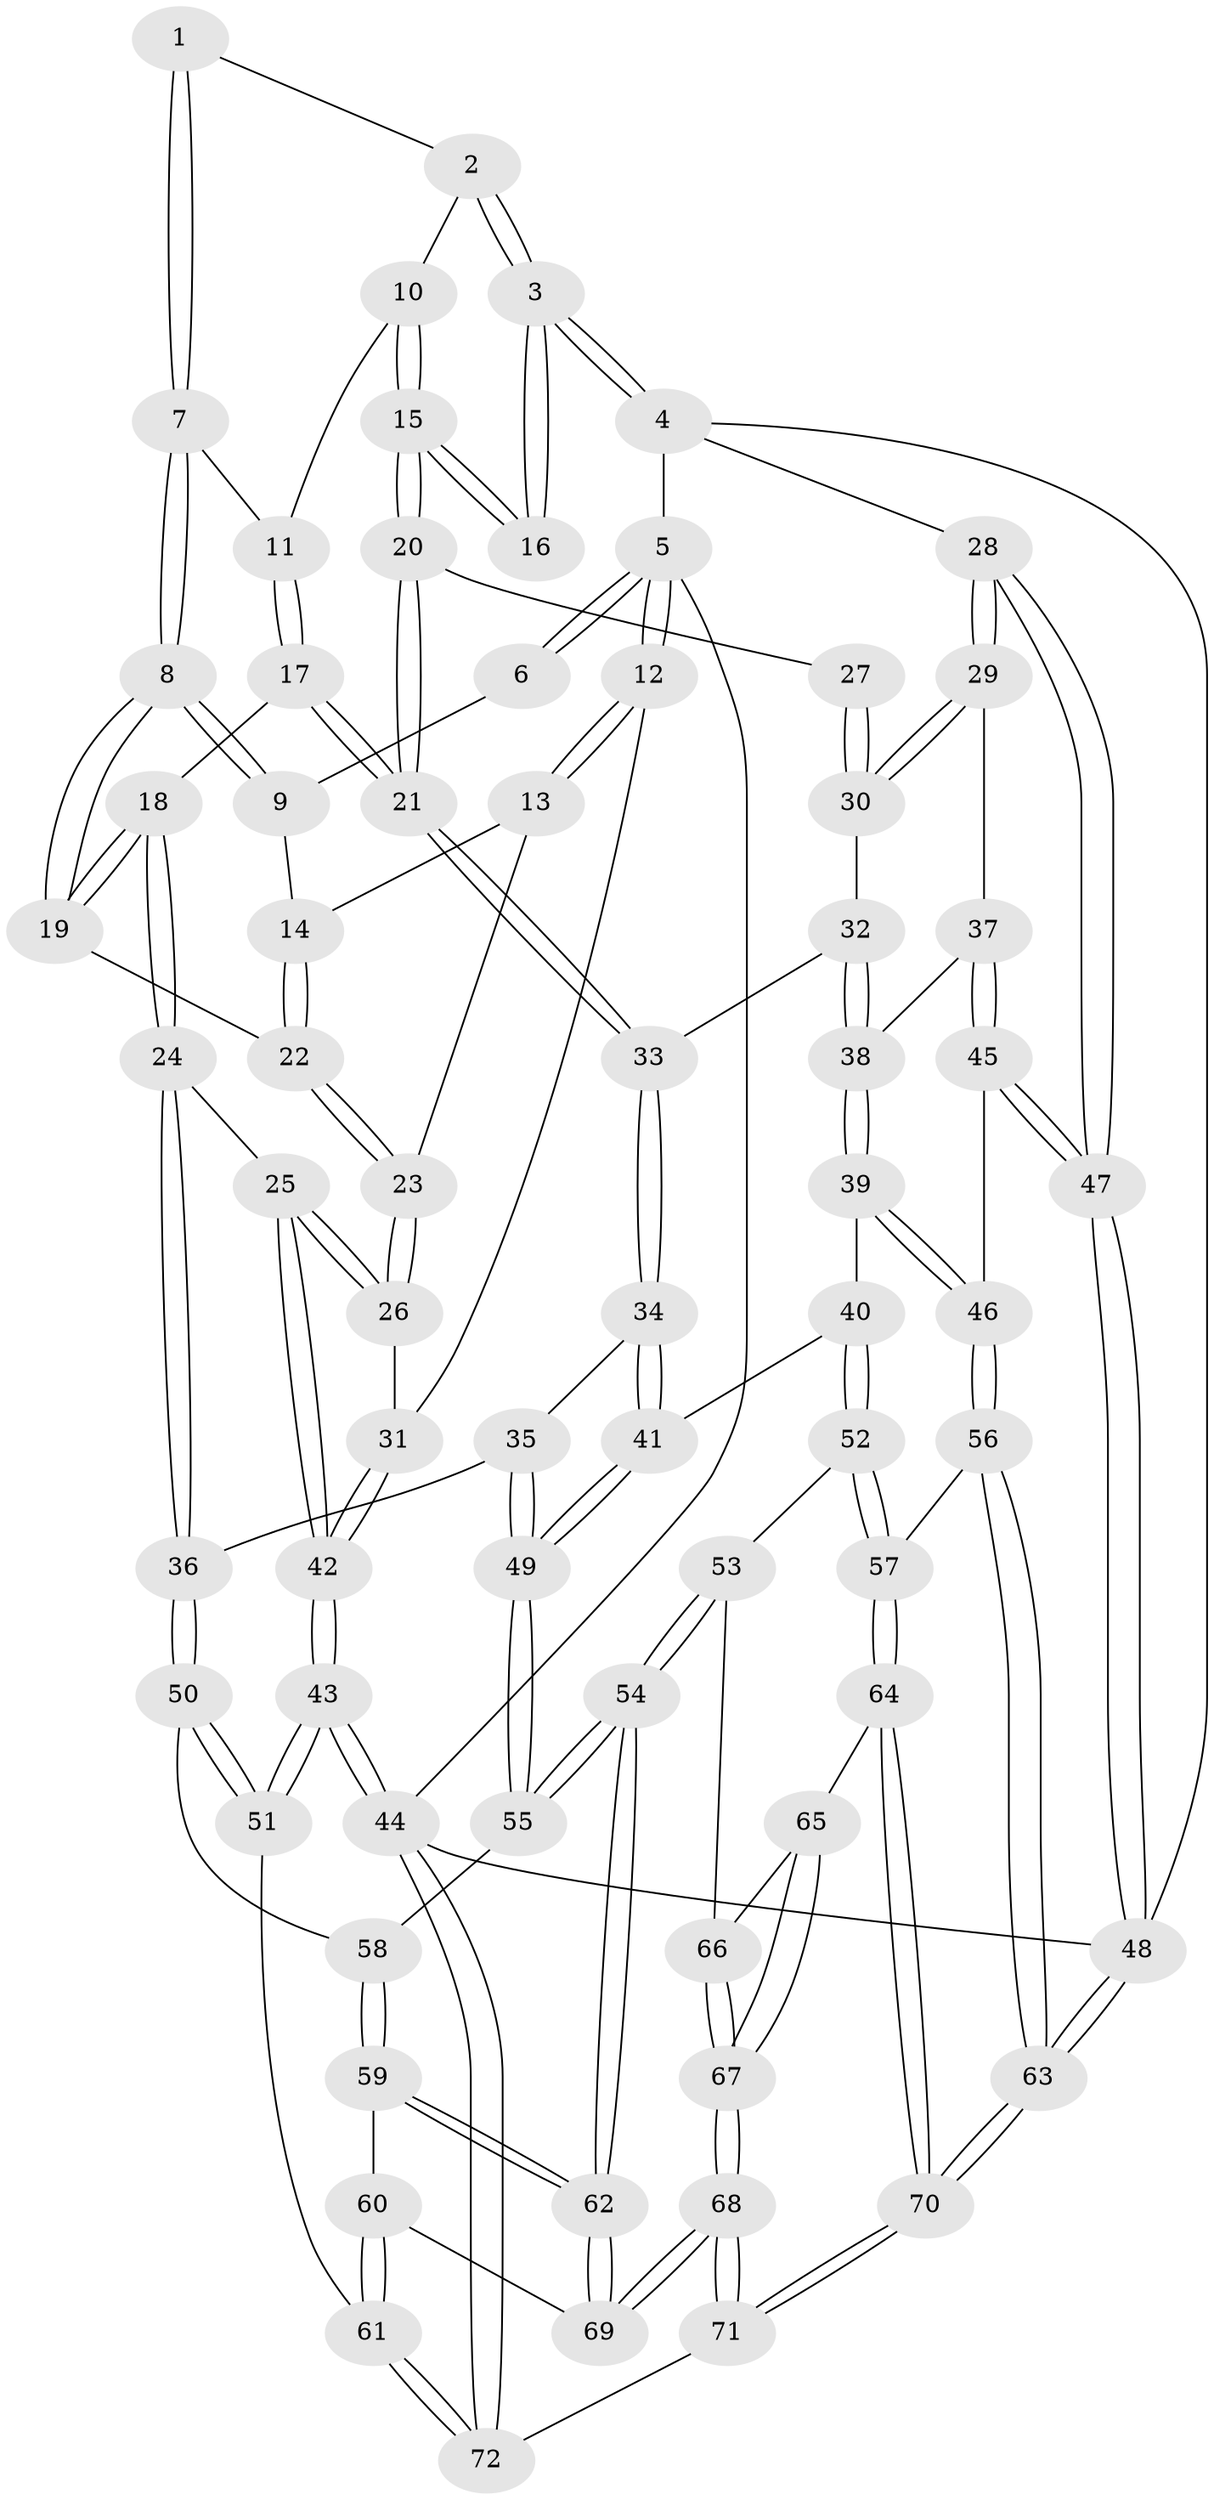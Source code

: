 // coarse degree distribution, {3: 0.13636363636363635, 4: 0.3181818181818182, 5: 0.5, 6: 0.022727272727272728, 2: 0.022727272727272728}
// Generated by graph-tools (version 1.1) at 2025/52/02/27/25 19:52:41]
// undirected, 72 vertices, 177 edges
graph export_dot {
graph [start="1"]
  node [color=gray90,style=filled];
  1 [pos="+0.20154010695975158+0"];
  2 [pos="+0.4194767605881347+0"];
  3 [pos="+1+0"];
  4 [pos="+1+0"];
  5 [pos="+0+0"];
  6 [pos="+0.11178947068933374+0"];
  7 [pos="+0.28844892670781+0.13458612540522755"];
  8 [pos="+0.20897955071733954+0.23607037220221927"];
  9 [pos="+0.10935527278774144+0.18125448848431858"];
  10 [pos="+0.4726494411319959+0.1609531602865375"];
  11 [pos="+0.321053364825812+0.1523910893439275"];
  12 [pos="+0+0.14786082822227245"];
  13 [pos="+0.015494037636273323+0.2219068679945526"];
  14 [pos="+0.03231802544165078+0.222154675094753"];
  15 [pos="+0.5120922149996682+0.18349407864532286"];
  16 [pos="+1+0"];
  17 [pos="+0.39207680037869763+0.38549945151191245"];
  18 [pos="+0.2828643969221826+0.4061593028362141"];
  19 [pos="+0.1955162271178991+0.317951185376371"];
  20 [pos="+0.5113151570376773+0.32094378116961175"];
  21 [pos="+0.4760879233930713+0.39915596208318754"];
  22 [pos="+0.15909255112089193+0.3247776563490885"];
  23 [pos="+0.0796774129268589+0.37470954817483054"];
  24 [pos="+0.1863428457882866+0.6046793820248262"];
  25 [pos="+0.15338254436717327+0.6036562808833829"];
  26 [pos="+0.05056747747509254+0.4012608394329119"];
  27 [pos="+0.7737029455828605+0.2660520711267893"];
  28 [pos="+1+0.48998089960012703"];
  29 [pos="+0.8430263304646912+0.49693694739459143"];
  30 [pos="+0.7317708005992652+0.4394883974246316"];
  31 [pos="+0+0.37033458087557203"];
  32 [pos="+0.6998985058943518+0.4577430614704125"];
  33 [pos="+0.5054251460798709+0.4478346196691639"];
  34 [pos="+0.49637465273267956+0.5269766738841027"];
  35 [pos="+0.3340662773296066+0.646747113406545"];
  36 [pos="+0.2575743812023356+0.6663425357937403"];
  37 [pos="+0.7838133798395694+0.639122775859225"];
  38 [pos="+0.7017581125124739+0.6225685825871731"];
  39 [pos="+0.6289888108175693+0.6718416505085995"];
  40 [pos="+0.6035010117397855+0.6782410556026419"];
  41 [pos="+0.5803602812399035+0.6734034886720264"];
  42 [pos="+0+0.7327870246523032"];
  43 [pos="+0+0.8571009686611958"];
  44 [pos="+0+1"];
  45 [pos="+0.8772101985999047+0.7373291079119898"];
  46 [pos="+0.7977777951651981+0.8045231460741207"];
  47 [pos="+1+0.7155916772851506"];
  48 [pos="+1+1"];
  49 [pos="+0.5049935202672443+0.7464847532986858"];
  50 [pos="+0.26770810922444566+0.7395019377821571"];
  51 [pos="+0.18342301541267095+0.8788178594719692"];
  52 [pos="+0.6489324409042467+0.821022169747563"];
  53 [pos="+0.5280428174670997+0.8686075782587372"];
  54 [pos="+0.5140421298874532+0.86781465161978"];
  55 [pos="+0.49718210364243554+0.7706299998054171"];
  56 [pos="+0.7604567561224025+0.8683774646461406"];
  57 [pos="+0.7343845172569572+0.8754725442313949"];
  58 [pos="+0.33838200485383924+0.7994687901990711"];
  59 [pos="+0.35149936798981724+0.8340829501663846"];
  60 [pos="+0.3358741947220482+0.9279945587179746"];
  61 [pos="+0.2505612826567881+1"];
  62 [pos="+0.4898463929122664+0.9002358853912268"];
  63 [pos="+1+1"];
  64 [pos="+0.6985591651456783+0.9176027490857526"];
  65 [pos="+0.6489851174904501+0.9234702125575109"];
  66 [pos="+0.6011760117302677+0.9136235982226885"];
  67 [pos="+0.5658156282990954+1"];
  68 [pos="+0.5058752777726964+1"];
  69 [pos="+0.47681875057201295+0.9492453812937751"];
  70 [pos="+0.6440176903245943+1"];
  71 [pos="+0.507476140111845+1"];
  72 [pos="+0.24394970738718677+1"];
  1 -- 2;
  1 -- 7;
  1 -- 7;
  2 -- 3;
  2 -- 3;
  2 -- 10;
  3 -- 4;
  3 -- 4;
  3 -- 16;
  3 -- 16;
  4 -- 5;
  4 -- 28;
  4 -- 48;
  5 -- 6;
  5 -- 6;
  5 -- 12;
  5 -- 12;
  5 -- 44;
  6 -- 9;
  7 -- 8;
  7 -- 8;
  7 -- 11;
  8 -- 9;
  8 -- 9;
  8 -- 19;
  8 -- 19;
  9 -- 14;
  10 -- 11;
  10 -- 15;
  10 -- 15;
  11 -- 17;
  11 -- 17;
  12 -- 13;
  12 -- 13;
  12 -- 31;
  13 -- 14;
  13 -- 23;
  14 -- 22;
  14 -- 22;
  15 -- 16;
  15 -- 16;
  15 -- 20;
  15 -- 20;
  17 -- 18;
  17 -- 21;
  17 -- 21;
  18 -- 19;
  18 -- 19;
  18 -- 24;
  18 -- 24;
  19 -- 22;
  20 -- 21;
  20 -- 21;
  20 -- 27;
  21 -- 33;
  21 -- 33;
  22 -- 23;
  22 -- 23;
  23 -- 26;
  23 -- 26;
  24 -- 25;
  24 -- 36;
  24 -- 36;
  25 -- 26;
  25 -- 26;
  25 -- 42;
  25 -- 42;
  26 -- 31;
  27 -- 30;
  27 -- 30;
  28 -- 29;
  28 -- 29;
  28 -- 47;
  28 -- 47;
  29 -- 30;
  29 -- 30;
  29 -- 37;
  30 -- 32;
  31 -- 42;
  31 -- 42;
  32 -- 33;
  32 -- 38;
  32 -- 38;
  33 -- 34;
  33 -- 34;
  34 -- 35;
  34 -- 41;
  34 -- 41;
  35 -- 36;
  35 -- 49;
  35 -- 49;
  36 -- 50;
  36 -- 50;
  37 -- 38;
  37 -- 45;
  37 -- 45;
  38 -- 39;
  38 -- 39;
  39 -- 40;
  39 -- 46;
  39 -- 46;
  40 -- 41;
  40 -- 52;
  40 -- 52;
  41 -- 49;
  41 -- 49;
  42 -- 43;
  42 -- 43;
  43 -- 44;
  43 -- 44;
  43 -- 51;
  43 -- 51;
  44 -- 72;
  44 -- 72;
  44 -- 48;
  45 -- 46;
  45 -- 47;
  45 -- 47;
  46 -- 56;
  46 -- 56;
  47 -- 48;
  47 -- 48;
  48 -- 63;
  48 -- 63;
  49 -- 55;
  49 -- 55;
  50 -- 51;
  50 -- 51;
  50 -- 58;
  51 -- 61;
  52 -- 53;
  52 -- 57;
  52 -- 57;
  53 -- 54;
  53 -- 54;
  53 -- 66;
  54 -- 55;
  54 -- 55;
  54 -- 62;
  54 -- 62;
  55 -- 58;
  56 -- 57;
  56 -- 63;
  56 -- 63;
  57 -- 64;
  57 -- 64;
  58 -- 59;
  58 -- 59;
  59 -- 60;
  59 -- 62;
  59 -- 62;
  60 -- 61;
  60 -- 61;
  60 -- 69;
  61 -- 72;
  61 -- 72;
  62 -- 69;
  62 -- 69;
  63 -- 70;
  63 -- 70;
  64 -- 65;
  64 -- 70;
  64 -- 70;
  65 -- 66;
  65 -- 67;
  65 -- 67;
  66 -- 67;
  66 -- 67;
  67 -- 68;
  67 -- 68;
  68 -- 69;
  68 -- 69;
  68 -- 71;
  68 -- 71;
  70 -- 71;
  70 -- 71;
  71 -- 72;
}
